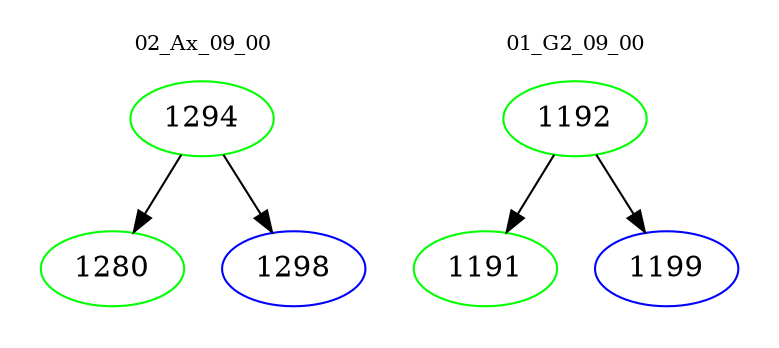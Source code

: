 digraph{
subgraph cluster_0 {
color = white
label = "02_Ax_09_00";
fontsize=10;
T0_1294 [label="1294", color="green"]
T0_1294 -> T0_1280 [color="black"]
T0_1280 [label="1280", color="green"]
T0_1294 -> T0_1298 [color="black"]
T0_1298 [label="1298", color="blue"]
}
subgraph cluster_1 {
color = white
label = "01_G2_09_00";
fontsize=10;
T1_1192 [label="1192", color="green"]
T1_1192 -> T1_1191 [color="black"]
T1_1191 [label="1191", color="green"]
T1_1192 -> T1_1199 [color="black"]
T1_1199 [label="1199", color="blue"]
}
}
